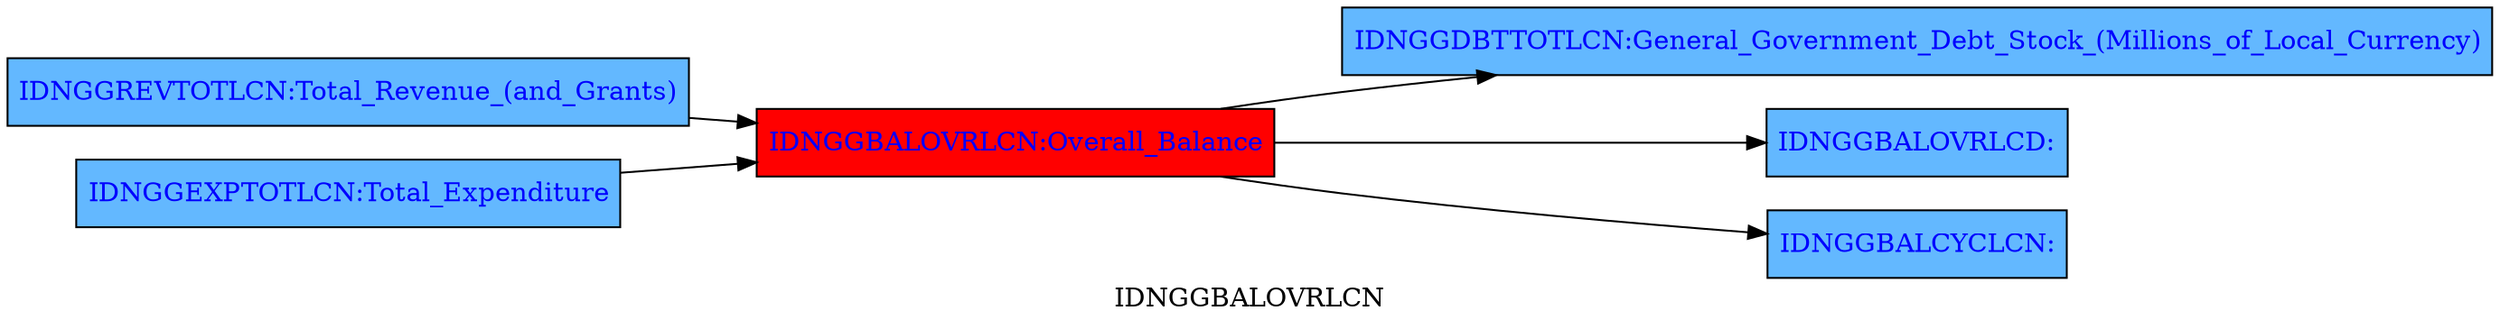 digraph TD { rankdir ="LR" 
{node  [margin=0.025 fontcolor=blue style=filled ] 
 "IDNGGDBTTOTLCN" [ shape=box fillcolor= steelblue1 tooltip="General_Government_Debt_Stock_(Millions_of_Local_Currency)&#10;FRML &lt;IDENT&gt; IDNGGDBTTOTLCN = IDNGGDBTTOTLCN(-1)-IDNGGBALOVRLCN+IDNGGDBTVALTCN &#36;"  margin=0.025 fontcolor=blue style = filled  label=<<TABLE BORDER='0' CELLBORDER = '0' style = "filled"  > <TR><TD tooltip="General_Government_Debt_Stock_(Millions_of_Local_Currency)&#10;FRML &lt;IDENT&gt; IDNGGDBTTOTLCN = IDNGGDBTTOTLCN(-1)-IDNGGBALOVRLCN+IDNGGDBTVALTCN &#36;">IDNGGDBTTOTLCN:General_Government_Debt_Stock_(Millions_of_Local_Currency)</TD></TR> </TABLE>> ]
"IDNGGREVTOTLCN" [ shape=box fillcolor= steelblue1 tooltip="Total_Revenue_(and_Grants)&#10;FRML &lt;IDENT&gt; IDNGGREVTOTLCN = IDNGGREVOTHRCN+(IDNGGREVTAXTCN+IDNGGREVNONTCN+IDNGGREVGRNTCN+IDNGGREVEMISCN+IDNGGREVELECN)+(IDNINSU+IDNCOFU)*IDNPAYOUTCN &#36;"  margin=0.025 fontcolor=blue style = filled  label=<<TABLE BORDER='0' CELLBORDER = '0' style = "filled"  > <TR><TD tooltip="Total_Revenue_(and_Grants)&#10;FRML &lt;IDENT&gt; IDNGGREVTOTLCN = IDNGGREVOTHRCN+(IDNGGREVTAXTCN+IDNGGREVNONTCN+IDNGGREVGRNTCN+IDNGGREVEMISCN+IDNGGREVELECN)+(IDNINSU+IDNCOFU)*IDNPAYOUTCN &#36;">IDNGGREVTOTLCN:Total_Revenue_(and_Grants)</TD></TR> </TABLE>> ]
"IDNGGBALOVRLCD" [ shape=box fillcolor= steelblue1 tooltip="IDNGGBALOVRLCD&#10;FRML &lt;IDENT&gt; IDNGGBALOVRLCD = IDNGGBALOVRLCN/IDNPANUSATLS &#36;"  margin=0.025 fontcolor=blue style = filled  label=<<TABLE BORDER='0' CELLBORDER = '0' style = "filled"  > <TR><TD tooltip="IDNGGBALOVRLCD&#10;FRML &lt;IDENT&gt; IDNGGBALOVRLCD = IDNGGBALOVRLCN/IDNPANUSATLS &#36;">IDNGGBALOVRLCD:</TD></TR> </TABLE>> ]
"IDNGGEXPTOTLCN" [ shape=box fillcolor= steelblue1 tooltip="Total_Expenditure&#10;FRML &lt;IDENT&gt; IDNGGEXPTOTLCN = IDNGGEXPOTHRCN+(IDNGGEXPWAGECN+IDNGGEXPGNFSCN+IDNGGEXPINTPCN+IDNGGEXPTRNSCN+IDNGGEXPCAPTCN+IDNHEAPCN+IDNDISPREPCN+IDNDISPREPCNI+IDNDISPREPCNC) &#36;"  margin=0.025 fontcolor=blue style = filled  label=<<TABLE BORDER='0' CELLBORDER = '0' style = "filled"  > <TR><TD tooltip="Total_Expenditure&#10;FRML &lt;IDENT&gt; IDNGGEXPTOTLCN = IDNGGEXPOTHRCN+(IDNGGEXPWAGECN+IDNGGEXPGNFSCN+IDNGGEXPINTPCN+IDNGGEXPTRNSCN+IDNGGEXPCAPTCN+IDNHEAPCN+IDNDISPREPCN+IDNDISPREPCNI+IDNDISPREPCNC) &#36;">IDNGGEXPTOTLCN:Total_Expenditure</TD></TR> </TABLE>> ]
"IDNGGBALCYCLCN" [ shape=box fillcolor= steelblue1 tooltip="IDNGGBALCYCLCN&#10;FRML &lt;IDENT&gt; IDNGGBALCYCLCN = IDNGGBALOVRLCN-IDNGGBALSTRLCN &#36;"  margin=0.025 fontcolor=blue style = filled  label=<<TABLE BORDER='0' CELLBORDER = '0' style = "filled"  > <TR><TD tooltip="IDNGGBALCYCLCN&#10;FRML &lt;IDENT&gt; IDNGGBALCYCLCN = IDNGGBALOVRLCN-IDNGGBALSTRLCN &#36;">IDNGGBALCYCLCN:</TD></TR> </TABLE>> ]
"IDNGGBALOVRLCN" [ shape=box fillcolor= red tooltip="Overall_Balance&#10;FRML &lt;IDENT&gt; IDNGGBALOVRLCN = (IDNGGREVTOTLCN-IDNGGEXPTOTLCN) &#36;"  margin=0.025 fontcolor=blue style = filled  label=<<TABLE BORDER='0' CELLBORDER = '0' style = "filled"  > <TR><TD tooltip="Overall_Balance&#10;FRML &lt;IDENT&gt; IDNGGBALOVRLCN = (IDNGGREVTOTLCN-IDNGGEXPTOTLCN) &#36;">IDNGGBALOVRLCN:Overall_Balance</TD></TR> </TABLE>> ] 
} 
"IDNGGEXPTOTLCN" -> "IDNGGBALOVRLCN" [ style = filled tooltip=" IDNGGEXPTOTLCN -> IDNGGBALOVRLCN Min. att. 0%  max: 0%" href="bogus" penwidth = 1.0 ]
"IDNGGBALOVRLCN" -> "IDNGGBALOVRLCD" [ style = filled tooltip=" IDNGGBALOVRLCN -> IDNGGBALOVRLCD Min. att. 0%  max: 0%" href="bogus" penwidth = 1.0 ]
"IDNGGBALOVRLCN" -> "IDNGGDBTTOTLCN" [ style = filled tooltip=" IDNGGBALOVRLCN -> IDNGGDBTTOTLCN Min. att. 0%  max: 0%" href="bogus" penwidth = 1.0 ]
"IDNGGBALOVRLCN" -> "IDNGGBALCYCLCN" [ style = filled tooltip=" IDNGGBALOVRLCN -> IDNGGBALCYCLCN Min. att. 0%  max: 0%" href="bogus" penwidth = 1.0 ]
"IDNGGREVTOTLCN" -> "IDNGGBALOVRLCN" [ style = filled tooltip=" IDNGGREVTOTLCN -> IDNGGBALOVRLCN Min. att. 0%  max: 0%" href="bogus" penwidth = 1.0 ]
 label = "IDNGGBALOVRLCN";
}